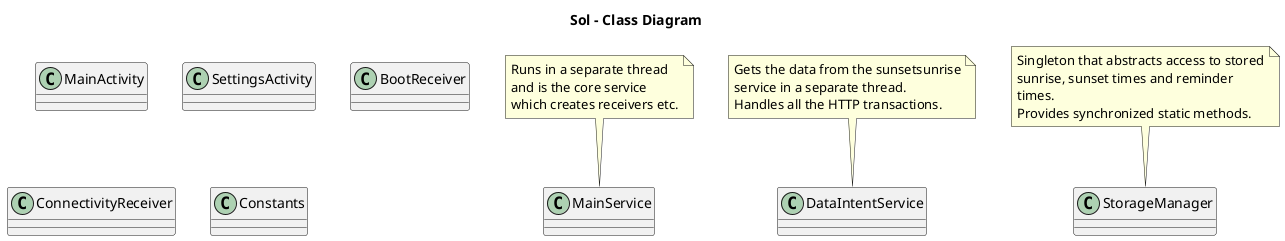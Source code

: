@startuml

title Sol - Class Diagram


class MainActivity {
}


class SettingsActivity {
}


class MainService{
}


class DataIntentService {
}

class BootReceiver {
}

class ConnectivityReceiver {
}

class StorageManager {
}

class Constants {
}

note top of MainService
Runs in a separate thread
and is the core service
which creates receivers etc.
endnote

note top of StorageManager
Singleton that abstracts access to stored
sunrise, sunset times and reminder
times.
Provides synchronized static methods.
endnote

note top of DataIntentService
Gets the data from the sunsetsunrise
service in a separate thread.
Handles all the HTTP transactions.
endnote


@enduml